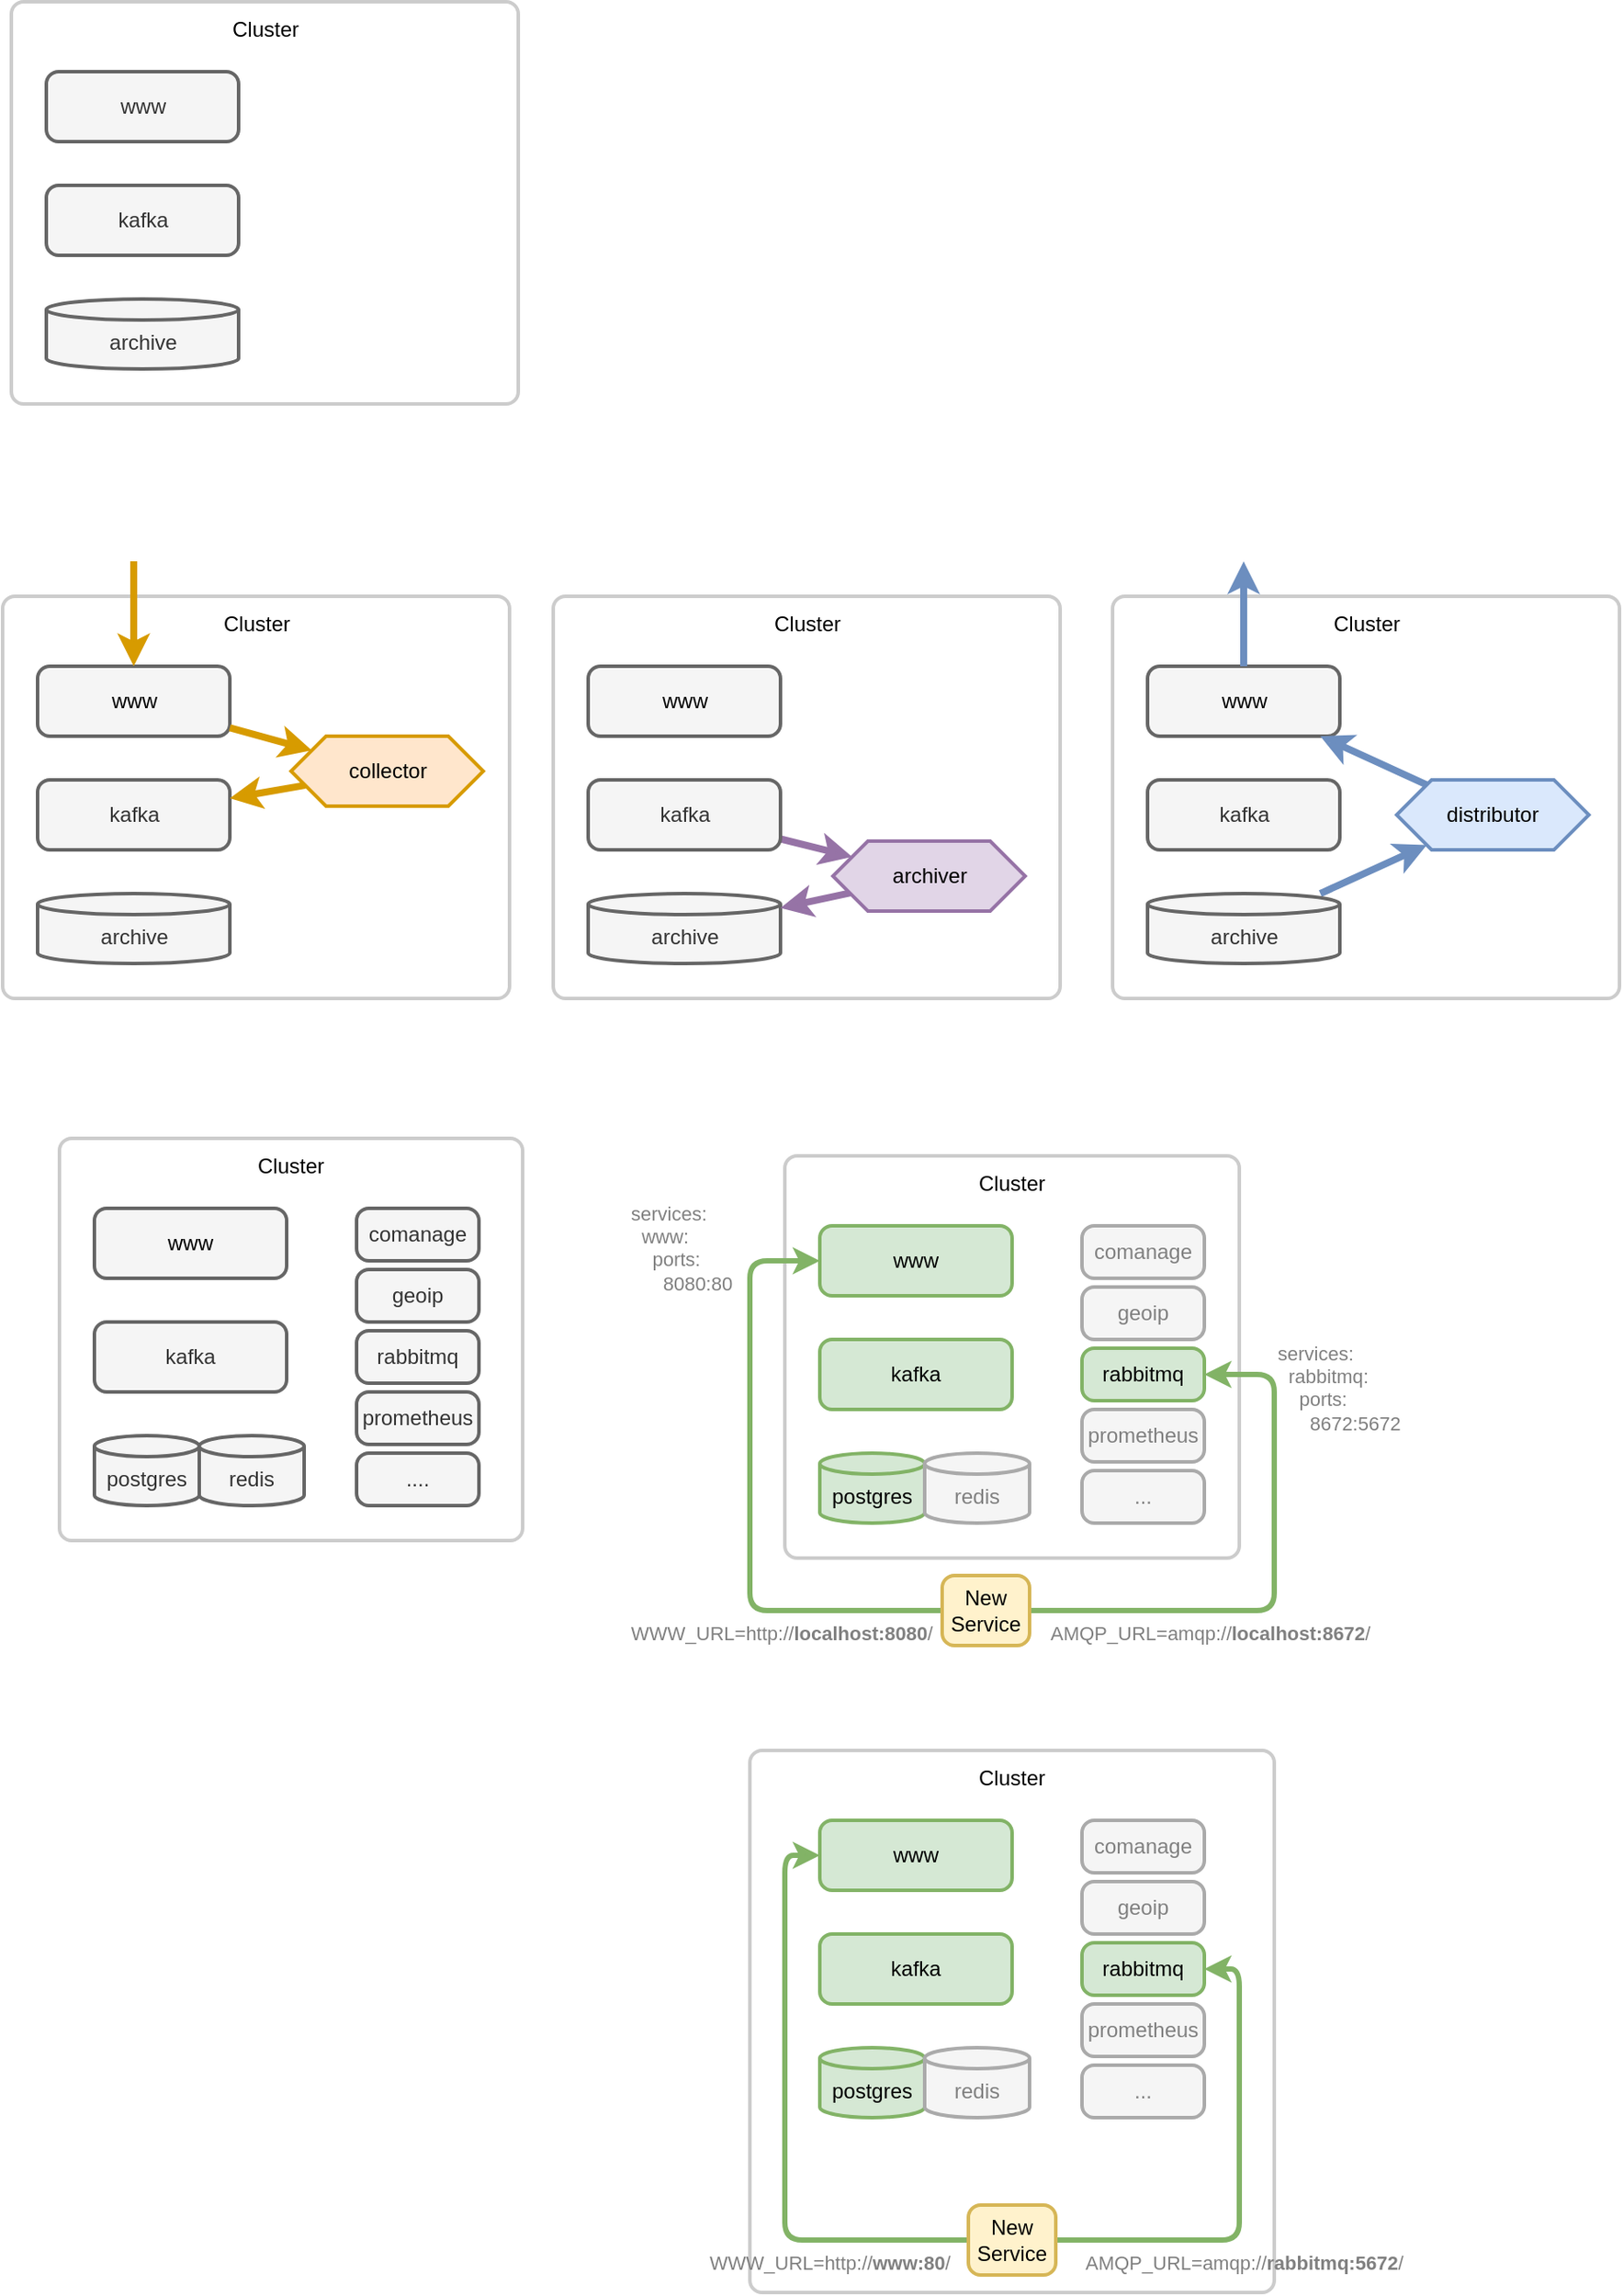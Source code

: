 <mxfile version="14.6.13" type="device"><diagram id="-VsEtAfE2rpOgw_YnNsa" name="Page-1"><mxGraphModel dx="1032" dy="1770" grid="1" gridSize="10" guides="1" tooltips="1" connect="1" arrows="1" fold="1" page="0" pageScale="1" pageWidth="850" pageHeight="1100" math="0" shadow="0"><root><mxCell id="0"/><mxCell id="1" style="" parent="0"/><mxCell id="XB2Akl6cawF2deGfc-03-5" value="Cluster" style="rounded=1;html=1;absoluteArcSize=1;arcSize=14;strokeWidth=2;shadow=0;glass=0;labelBackgroundColor=none;fontSize=12;align=center;whiteSpace=wrap;container=1;dropTarget=1;recursiveResize=0;collapsible=0;verticalAlign=top;spacing=4;fillColor=none;strokeColor=#CCCCCC;" parent="1" vertex="1"><mxGeometry x="-212.5" y="-830" width="290" height="230" as="geometry"/></mxCell><mxCell id="XB2Akl6cawF2deGfc-03-2" value="www" style="rounded=1;html=1;absoluteArcSize=1;arcSize=14;strokeWidth=2;shadow=0;glass=0;labelBackgroundColor=none;fillColor=#f5f5f5;fontSize=12;align=center;strokeColor=#666666;whiteSpace=wrap;fontColor=#333333;" parent="XB2Akl6cawF2deGfc-03-5" vertex="1"><mxGeometry x="20" y="40" width="110" height="40" as="geometry"/></mxCell><mxCell id="XB2Akl6cawF2deGfc-03-3" value="archive" style="shape=cylinder3;whiteSpace=wrap;html=1;boundedLbl=1;backgroundOutline=1;size=6;shadow=0;fontFamily=Helvetica;fontSize=12;fontColor=#333333;align=center;strokeColor=#666666;strokeWidth=2;fillColor=#f5f5f5;" parent="XB2Akl6cawF2deGfc-03-5" vertex="1"><mxGeometry x="20" y="170" width="110" height="40" as="geometry"/></mxCell><mxCell id="XB2Akl6cawF2deGfc-03-1" value="kafka" style="rounded=1;html=1;absoluteArcSize=1;arcSize=14;strokeWidth=2;shadow=0;glass=0;labelBackgroundColor=none;fillColor=#f5f5f5;fontSize=12;align=center;strokeColor=#666666;whiteSpace=wrap;fontColor=#333333;" parent="XB2Akl6cawF2deGfc-03-5" vertex="1"><mxGeometry x="20" y="105" width="110" height="40" as="geometry"/></mxCell><mxCell id="XB2Akl6cawF2deGfc-03-7" value="Cluster" style="rounded=1;html=1;absoluteArcSize=1;arcSize=14;strokeWidth=2;shadow=0;glass=0;labelBackgroundColor=none;fontSize=12;align=center;whiteSpace=wrap;container=1;dropTarget=1;recursiveResize=0;collapsible=0;verticalAlign=top;spacing=4;fillColor=none;strokeColor=#CCCCCC;" parent="1" vertex="1"><mxGeometry x="-217.5" y="-490" width="290" height="230" as="geometry"/></mxCell><mxCell id="XB2Akl6cawF2deGfc-03-8" value="&lt;span style=&quot;color: rgb(0 , 0 , 0)&quot;&gt;www&lt;/span&gt;" style="rounded=1;html=1;absoluteArcSize=1;arcSize=14;strokeWidth=2;shadow=0;glass=0;labelBackgroundColor=none;fillColor=#f5f5f5;fontSize=12;align=center;strokeColor=#666666;whiteSpace=wrap;fontColor=#333333;" parent="XB2Akl6cawF2deGfc-03-7" vertex="1"><mxGeometry x="20" y="40" width="110" height="40" as="geometry"/></mxCell><mxCell id="XB2Akl6cawF2deGfc-03-9" value="archive" style="shape=cylinder3;whiteSpace=wrap;html=1;boundedLbl=1;backgroundOutline=1;size=6;shadow=0;fontFamily=Helvetica;fontSize=12;fontColor=#333333;align=center;strokeColor=#666666;strokeWidth=2;fillColor=#f5f5f5;" parent="XB2Akl6cawF2deGfc-03-7" vertex="1"><mxGeometry x="20" y="170" width="110" height="40" as="geometry"/></mxCell><mxCell id="XB2Akl6cawF2deGfc-03-10" value="kafka" style="rounded=1;html=1;absoluteArcSize=1;arcSize=14;strokeWidth=2;shadow=0;glass=0;labelBackgroundColor=none;fillColor=#f5f5f5;fontSize=12;align=center;strokeColor=#666666;whiteSpace=wrap;fontColor=#333333;" parent="XB2Akl6cawF2deGfc-03-7" vertex="1"><mxGeometry x="20" y="105" width="110" height="40" as="geometry"/></mxCell><mxCell id="XB2Akl6cawF2deGfc-03-16" style="orthogonalLoop=1;jettySize=auto;html=1;startArrow=none;startFill=0;endArrow=classic;endFill=1;strokeColor=#d79b00;strokeWidth=4;fillColor=#ffe6cc;" parent="XB2Akl6cawF2deGfc-03-7" source="XB2Akl6cawF2deGfc-03-6" target="XB2Akl6cawF2deGfc-03-10" edge="1"><mxGeometry relative="1" as="geometry"/></mxCell><mxCell id="XB2Akl6cawF2deGfc-03-6" value="collector" style="shape=hexagon;perimeter=hexagonPerimeter2;whiteSpace=wrap;html=1;fixedSize=1;shadow=0;fontFamily=Helvetica;fontSize=12;fontColor=#000000;align=center;strokeColor=#d79b00;strokeWidth=2;fillColor=#ffe6cc;" parent="XB2Akl6cawF2deGfc-03-7" vertex="1"><mxGeometry x="165" y="80" width="110" height="40" as="geometry"/></mxCell><mxCell id="XB2Akl6cawF2deGfc-03-15" value="" style="endArrow=classic;html=1;strokeColor=#d79b00;strokeWidth=4;fillColor=#ffe6cc;" parent="XB2Akl6cawF2deGfc-03-7" source="XB2Akl6cawF2deGfc-03-8" target="XB2Akl6cawF2deGfc-03-6" edge="1"><mxGeometry width="50" height="50" relative="1" as="geometry"><mxPoint x="85" y="-10" as="sourcePoint"/><mxPoint x="85" y="50" as="targetPoint"/></mxGeometry></mxCell><mxCell id="XB2Akl6cawF2deGfc-03-14" value="" style="endArrow=classic;html=1;strokeColor=#d79b00;strokeWidth=4;fillColor=#ffe6cc;entryX=0.5;entryY=0;entryDx=0;entryDy=0;" parent="1" target="XB2Akl6cawF2deGfc-03-8" edge="1"><mxGeometry width="50" height="50" relative="1" as="geometry"><mxPoint x="-142.5" y="-510" as="sourcePoint"/><mxPoint x="7.5" y="-480" as="targetPoint"/></mxGeometry></mxCell><mxCell id="XB2Akl6cawF2deGfc-03-17" value="Cluster" style="rounded=1;html=1;absoluteArcSize=1;arcSize=14;strokeWidth=2;shadow=0;glass=0;labelBackgroundColor=none;fontSize=12;align=center;whiteSpace=wrap;container=1;dropTarget=1;recursiveResize=0;collapsible=0;verticalAlign=top;spacing=4;fillColor=none;strokeColor=#CCCCCC;" parent="1" vertex="1"><mxGeometry x="97.5" y="-490" width="290" height="230" as="geometry"/></mxCell><mxCell id="XB2Akl6cawF2deGfc-03-18" value="&lt;span style=&quot;color: rgb(0 , 0 , 0)&quot;&gt;www&lt;/span&gt;" style="rounded=1;html=1;absoluteArcSize=1;arcSize=14;strokeWidth=2;shadow=0;glass=0;labelBackgroundColor=none;fillColor=#f5f5f5;fontSize=12;align=center;strokeColor=#666666;whiteSpace=wrap;fontColor=#333333;" parent="XB2Akl6cawF2deGfc-03-17" vertex="1"><mxGeometry x="20" y="40" width="110" height="40" as="geometry"/></mxCell><mxCell id="XB2Akl6cawF2deGfc-03-19" value="archive" style="shape=cylinder3;whiteSpace=wrap;html=1;boundedLbl=1;backgroundOutline=1;size=6;shadow=0;fontFamily=Helvetica;fontSize=12;fontColor=#333333;align=center;strokeColor=#666666;strokeWidth=2;fillColor=#f5f5f5;" parent="XB2Akl6cawF2deGfc-03-17" vertex="1"><mxGeometry x="20" y="170" width="110" height="40" as="geometry"/></mxCell><mxCell id="XB2Akl6cawF2deGfc-03-22" style="edgeStyle=none;orthogonalLoop=1;jettySize=auto;html=1;startArrow=none;startFill=0;endArrow=classic;endFill=1;strokeColor=#9673a6;strokeWidth=4;fillColor=#e1d5e7;" parent="XB2Akl6cawF2deGfc-03-17" source="XB2Akl6cawF2deGfc-03-20" target="XB2Akl6cawF2deGfc-03-21" edge="1"><mxGeometry relative="1" as="geometry"/></mxCell><mxCell id="XB2Akl6cawF2deGfc-03-20" value="kafka" style="rounded=1;html=1;absoluteArcSize=1;arcSize=14;strokeWidth=2;shadow=0;glass=0;labelBackgroundColor=none;fillColor=#f5f5f5;fontSize=12;align=center;strokeColor=#666666;whiteSpace=wrap;fontColor=#333333;" parent="XB2Akl6cawF2deGfc-03-17" vertex="1"><mxGeometry x="20" y="105" width="110" height="40" as="geometry"/></mxCell><mxCell id="XB2Akl6cawF2deGfc-03-23" style="edgeStyle=none;orthogonalLoop=1;jettySize=auto;html=1;startArrow=none;startFill=0;endArrow=classic;endFill=1;strokeColor=#9673a6;strokeWidth=4;fillColor=#e1d5e7;" parent="XB2Akl6cawF2deGfc-03-17" source="XB2Akl6cawF2deGfc-03-21" target="XB2Akl6cawF2deGfc-03-19" edge="1"><mxGeometry relative="1" as="geometry"/></mxCell><mxCell id="XB2Akl6cawF2deGfc-03-21" value="archiver" style="shape=hexagon;perimeter=hexagonPerimeter2;whiteSpace=wrap;html=1;fixedSize=1;shadow=0;fontFamily=Helvetica;fontSize=12;align=center;strokeColor=#9673a6;strokeWidth=2;fillColor=#e1d5e7;" parent="XB2Akl6cawF2deGfc-03-17" vertex="1"><mxGeometry x="160" y="140" width="110" height="40" as="geometry"/></mxCell><mxCell id="XB2Akl6cawF2deGfc-03-24" value="Cluster" style="rounded=1;html=1;absoluteArcSize=1;arcSize=14;strokeWidth=2;shadow=0;glass=0;labelBackgroundColor=none;fontSize=12;align=center;whiteSpace=wrap;container=1;dropTarget=1;recursiveResize=0;collapsible=0;verticalAlign=top;spacing=4;fillColor=none;strokeColor=#CCCCCC;" parent="1" vertex="1"><mxGeometry x="417.5" y="-490" width="290" height="230" as="geometry"/></mxCell><mxCell id="XB2Akl6cawF2deGfc-03-25" value="&lt;span style=&quot;color: rgb(0 , 0 , 0)&quot;&gt;www&lt;/span&gt;" style="rounded=1;html=1;absoluteArcSize=1;arcSize=14;strokeWidth=2;shadow=0;glass=0;labelBackgroundColor=none;fillColor=#f5f5f5;fontSize=12;align=center;strokeColor=#666666;whiteSpace=wrap;fontColor=#333333;" parent="XB2Akl6cawF2deGfc-03-24" vertex="1"><mxGeometry x="20" y="40" width="110" height="40" as="geometry"/></mxCell><mxCell id="XB2Akl6cawF2deGfc-03-29" style="edgeStyle=none;orthogonalLoop=1;jettySize=auto;html=1;startArrow=none;startFill=0;endArrow=classic;endFill=1;strokeColor=#6c8ebf;strokeWidth=4;fillColor=#dae8fc;" parent="XB2Akl6cawF2deGfc-03-24" source="XB2Akl6cawF2deGfc-03-26" target="XB2Akl6cawF2deGfc-03-28" edge="1"><mxGeometry relative="1" as="geometry"/></mxCell><mxCell id="XB2Akl6cawF2deGfc-03-26" value="archive" style="shape=cylinder3;whiteSpace=wrap;html=1;boundedLbl=1;backgroundOutline=1;size=6;shadow=0;fontFamily=Helvetica;fontSize=12;fontColor=#333333;align=center;strokeColor=#666666;strokeWidth=2;fillColor=#f5f5f5;" parent="XB2Akl6cawF2deGfc-03-24" vertex="1"><mxGeometry x="20" y="170" width="110" height="40" as="geometry"/></mxCell><mxCell id="XB2Akl6cawF2deGfc-03-27" value="kafka" style="rounded=1;html=1;absoluteArcSize=1;arcSize=14;strokeWidth=2;shadow=0;glass=0;labelBackgroundColor=none;fillColor=#f5f5f5;fontSize=12;align=center;strokeColor=#666666;whiteSpace=wrap;fontColor=#333333;" parent="XB2Akl6cawF2deGfc-03-24" vertex="1"><mxGeometry x="20" y="105" width="110" height="40" as="geometry"/></mxCell><mxCell id="XB2Akl6cawF2deGfc-03-30" style="edgeStyle=none;orthogonalLoop=1;jettySize=auto;html=1;startArrow=none;startFill=0;endArrow=classic;endFill=1;strokeColor=#6c8ebf;strokeWidth=4;fillColor=#dae8fc;" parent="XB2Akl6cawF2deGfc-03-24" source="XB2Akl6cawF2deGfc-03-28" target="XB2Akl6cawF2deGfc-03-25" edge="1"><mxGeometry relative="1" as="geometry"/></mxCell><mxCell id="XB2Akl6cawF2deGfc-03-28" value="distributor" style="shape=hexagon;perimeter=hexagonPerimeter2;whiteSpace=wrap;html=1;fixedSize=1;shadow=0;fontFamily=Helvetica;fontSize=12;align=center;strokeColor=#6c8ebf;strokeWidth=2;fillColor=#dae8fc;" parent="XB2Akl6cawF2deGfc-03-24" vertex="1"><mxGeometry x="162.5" y="105" width="110" height="40" as="geometry"/></mxCell><mxCell id="XB2Akl6cawF2deGfc-03-31" style="edgeStyle=none;orthogonalLoop=1;jettySize=auto;html=1;startArrow=none;startFill=0;endArrow=classic;endFill=1;strokeColor=#6c8ebf;strokeWidth=4;fillColor=#dae8fc;" parent="1" source="XB2Akl6cawF2deGfc-03-25" edge="1"><mxGeometry relative="1" as="geometry"><mxPoint x="492.5" y="-510" as="targetPoint"/></mxGeometry></mxCell><mxCell id="XB2Akl6cawF2deGfc-03-32" value="Cluster" style="rounded=1;html=1;absoluteArcSize=1;arcSize=14;strokeWidth=2;shadow=0;glass=0;labelBackgroundColor=none;fontSize=12;align=center;whiteSpace=wrap;container=1;dropTarget=1;recursiveResize=0;collapsible=0;verticalAlign=top;spacing=4;fillColor=none;strokeColor=#CCCCCC;" parent="1" vertex="1"><mxGeometry x="-185" y="-180" width="265" height="230" as="geometry"/></mxCell><mxCell id="XB2Akl6cawF2deGfc-03-33" value="&lt;span style=&quot;color: rgb(0 , 0 , 0)&quot;&gt;www&lt;/span&gt;" style="rounded=1;html=1;absoluteArcSize=1;arcSize=14;strokeWidth=2;shadow=0;glass=0;labelBackgroundColor=none;fillColor=#f5f5f5;fontSize=12;align=center;strokeColor=#666666;whiteSpace=wrap;fontColor=#333333;" parent="XB2Akl6cawF2deGfc-03-32" vertex="1"><mxGeometry x="20" y="40" width="110" height="40" as="geometry"/></mxCell><mxCell id="XB2Akl6cawF2deGfc-03-34" value="postgres" style="shape=cylinder3;whiteSpace=wrap;html=1;boundedLbl=1;backgroundOutline=1;size=6;shadow=0;fontFamily=Helvetica;fontSize=12;fontColor=#333333;align=center;strokeColor=#666666;strokeWidth=2;fillColor=#f5f5f5;" parent="XB2Akl6cawF2deGfc-03-32" vertex="1"><mxGeometry x="20" y="170" width="60" height="40" as="geometry"/></mxCell><mxCell id="XB2Akl6cawF2deGfc-03-35" value="kafka" style="rounded=1;html=1;absoluteArcSize=1;arcSize=14;strokeWidth=2;shadow=0;glass=0;labelBackgroundColor=none;fillColor=#f5f5f5;fontSize=12;align=center;strokeColor=#666666;whiteSpace=wrap;fontColor=#333333;" parent="XB2Akl6cawF2deGfc-03-32" vertex="1"><mxGeometry x="20" y="105" width="110" height="40" as="geometry"/></mxCell><mxCell id="XB2Akl6cawF2deGfc-03-48" value="redis" style="shape=cylinder3;whiteSpace=wrap;html=1;boundedLbl=1;backgroundOutline=1;size=6;shadow=0;fontFamily=Helvetica;fontSize=12;fontColor=#333333;align=center;strokeColor=#666666;strokeWidth=2;fillColor=#f5f5f5;" parent="XB2Akl6cawF2deGfc-03-32" vertex="1"><mxGeometry x="80" y="170" width="60" height="40" as="geometry"/></mxCell><mxCell id="XB2Akl6cawF2deGfc-03-50" value="rabbitmq" style="rounded=1;html=1;absoluteArcSize=1;arcSize=14;strokeWidth=2;shadow=0;glass=0;labelBackgroundColor=none;fillColor=#f5f5f5;fontSize=12;align=center;strokeColor=#666666;whiteSpace=wrap;fontColor=#333333;" parent="XB2Akl6cawF2deGfc-03-32" vertex="1"><mxGeometry x="170" y="110" width="70" height="30" as="geometry"/></mxCell><mxCell id="XB2Akl6cawF2deGfc-03-51" value="comanage" style="rounded=1;html=1;absoluteArcSize=1;arcSize=14;strokeWidth=2;shadow=0;glass=0;labelBackgroundColor=none;fillColor=#f5f5f5;fontSize=12;align=center;strokeColor=#666666;whiteSpace=wrap;fontColor=#333333;" parent="XB2Akl6cawF2deGfc-03-32" vertex="1"><mxGeometry x="170" y="40" width="70" height="30" as="geometry"/></mxCell><mxCell id="XB2Akl6cawF2deGfc-03-52" value="geoip" style="rounded=1;html=1;absoluteArcSize=1;arcSize=14;strokeWidth=2;shadow=0;glass=0;labelBackgroundColor=none;fillColor=#f5f5f5;fontSize=12;align=center;strokeColor=#666666;whiteSpace=wrap;fontColor=#333333;" parent="XB2Akl6cawF2deGfc-03-32" vertex="1"><mxGeometry x="170" y="75" width="70" height="30" as="geometry"/></mxCell><mxCell id="XB2Akl6cawF2deGfc-03-53" value="prometheus" style="rounded=1;html=1;absoluteArcSize=1;arcSize=14;strokeWidth=2;shadow=0;glass=0;labelBackgroundColor=none;fillColor=#f5f5f5;fontSize=12;align=center;strokeColor=#666666;whiteSpace=wrap;fontColor=#333333;" parent="XB2Akl6cawF2deGfc-03-32" vertex="1"><mxGeometry x="170" y="145" width="70" height="30" as="geometry"/></mxCell><mxCell id="vGw0N0GlC2B5AYz0tSW--1" value="...." style="rounded=1;html=1;absoluteArcSize=1;arcSize=14;strokeWidth=2;shadow=0;glass=0;labelBackgroundColor=none;fillColor=#f5f5f5;fontSize=12;align=center;strokeColor=#666666;whiteSpace=wrap;fontColor=#333333;" vertex="1" parent="XB2Akl6cawF2deGfc-03-32"><mxGeometry x="170" y="180" width="70" height="30" as="geometry"/></mxCell><mxCell id="vGw0N0GlC2B5AYz0tSW--42" value="" style="group" vertex="1" connectable="0" parent="1"><mxGeometry x="140" y="-170" width="460" height="280" as="geometry"/></mxCell><mxCell id="vGw0N0GlC2B5AYz0tSW--2" value="Cluster" style="rounded=1;html=1;absoluteArcSize=1;arcSize=14;strokeWidth=2;shadow=0;glass=0;labelBackgroundColor=none;fontSize=12;align=center;whiteSpace=wrap;container=1;dropTarget=1;recursiveResize=0;collapsible=0;verticalAlign=top;spacing=4;fillColor=none;strokeColor=#CCCCCC;" vertex="1" parent="vGw0N0GlC2B5AYz0tSW--42"><mxGeometry x="90" width="260" height="230" as="geometry"/></mxCell><mxCell id="vGw0N0GlC2B5AYz0tSW--3" value="www" style="rounded=1;html=1;absoluteArcSize=1;arcSize=14;strokeWidth=2;shadow=0;glass=0;labelBackgroundColor=none;fontSize=12;align=center;whiteSpace=wrap;fillColor=#d5e8d4;strokeColor=#82b366;" vertex="1" parent="vGw0N0GlC2B5AYz0tSW--2"><mxGeometry x="20" y="40" width="110" height="40" as="geometry"/></mxCell><mxCell id="vGw0N0GlC2B5AYz0tSW--4" value="postgres" style="shape=cylinder3;whiteSpace=wrap;html=1;boundedLbl=1;backgroundOutline=1;size=6;shadow=0;fontFamily=Helvetica;fontSize=12;align=center;strokeWidth=2;fillColor=#d5e8d4;strokeColor=#82b366;" vertex="1" parent="vGw0N0GlC2B5AYz0tSW--2"><mxGeometry x="20" y="170" width="60" height="40" as="geometry"/></mxCell><mxCell id="vGw0N0GlC2B5AYz0tSW--5" value="kafka" style="rounded=1;html=1;absoluteArcSize=1;arcSize=14;strokeWidth=2;shadow=0;glass=0;labelBackgroundColor=none;fontSize=12;align=center;whiteSpace=wrap;fillColor=#d5e8d4;strokeColor=#82b366;" vertex="1" parent="vGw0N0GlC2B5AYz0tSW--2"><mxGeometry x="20" y="105" width="110" height="40" as="geometry"/></mxCell><mxCell id="vGw0N0GlC2B5AYz0tSW--6" value="redis" style="shape=cylinder3;whiteSpace=wrap;html=1;boundedLbl=1;backgroundOutline=1;size=6;shadow=0;fontFamily=Helvetica;fontSize=12;fontColor=#808080;align=center;strokeColor=#aaaaaa;strokeWidth=2;fillColor=#f5f5f5;rounded=1;glass=0;arcSize=14;" vertex="1" parent="vGw0N0GlC2B5AYz0tSW--2"><mxGeometry x="80" y="170" width="60" height="40" as="geometry"/></mxCell><mxCell id="vGw0N0GlC2B5AYz0tSW--7" value="rabbitmq" style="rounded=1;html=1;absoluteArcSize=1;arcSize=14;strokeWidth=2;shadow=0;glass=0;labelBackgroundColor=none;fontSize=12;align=center;whiteSpace=wrap;fillColor=#d5e8d4;strokeColor=#82b366;" vertex="1" parent="vGw0N0GlC2B5AYz0tSW--2"><mxGeometry x="170" y="110" width="70" height="30" as="geometry"/></mxCell><mxCell id="vGw0N0GlC2B5AYz0tSW--8" value="comanage" style="rounded=1;html=1;absoluteArcSize=1;arcSize=14;strokeWidth=2;shadow=0;glass=0;labelBackgroundColor=none;fillColor=#f5f5f5;fontSize=12;align=center;strokeColor=#aaaaaa;whiteSpace=wrap;fontColor=#808080;" vertex="1" parent="vGw0N0GlC2B5AYz0tSW--2"><mxGeometry x="170" y="40" width="70" height="30" as="geometry"/></mxCell><mxCell id="vGw0N0GlC2B5AYz0tSW--9" value="geoip" style="rounded=1;html=1;absoluteArcSize=1;arcSize=14;strokeWidth=2;shadow=0;glass=0;labelBackgroundColor=none;fillColor=#f5f5f5;fontSize=12;align=center;strokeColor=#aaaaaa;whiteSpace=wrap;fontColor=#808080;" vertex="1" parent="vGw0N0GlC2B5AYz0tSW--2"><mxGeometry x="170" y="75" width="70" height="30" as="geometry"/></mxCell><mxCell id="vGw0N0GlC2B5AYz0tSW--10" value="prometheus" style="rounded=1;html=1;absoluteArcSize=1;arcSize=14;strokeWidth=2;shadow=0;glass=0;labelBackgroundColor=none;fillColor=#f5f5f5;fontSize=12;align=center;strokeColor=#aaaaaa;whiteSpace=wrap;fontColor=#808080;" vertex="1" parent="vGw0N0GlC2B5AYz0tSW--2"><mxGeometry x="170" y="145" width="70" height="30" as="geometry"/></mxCell><mxCell id="vGw0N0GlC2B5AYz0tSW--11" value="..." style="rounded=1;html=1;absoluteArcSize=1;arcSize=14;strokeWidth=2;shadow=0;glass=0;labelBackgroundColor=none;fontSize=12;align=center;whiteSpace=wrap;fillColor=#f5f5f5;strokeColor=#aaaaaa;fontColor=#808080;" vertex="1" parent="vGw0N0GlC2B5AYz0tSW--2"><mxGeometry x="170" y="180" width="70" height="30" as="geometry"/></mxCell><mxCell id="vGw0N0GlC2B5AYz0tSW--27" style="edgeStyle=orthogonalEdgeStyle;rounded=1;orthogonalLoop=1;jettySize=auto;html=1;fontColor=#000000;strokeColor=#82b366;strokeWidth=3;fillColor=#d5e8d4;endFill=1;startFill=0;" edge="1" parent="vGw0N0GlC2B5AYz0tSW--42" source="vGw0N0GlC2B5AYz0tSW--26" target="vGw0N0GlC2B5AYz0tSW--3"><mxGeometry relative="1" as="geometry"><Array as="points"><mxPoint x="70" y="260"/><mxPoint x="70" y="60"/></Array></mxGeometry></mxCell><mxCell id="vGw0N0GlC2B5AYz0tSW--29" style="edgeStyle=orthogonalEdgeStyle;orthogonalLoop=1;jettySize=auto;html=1;startFill=0;endFill=1;strokeColor=#82b366;strokeWidth=3;fillColor=#d5e8d4;" edge="1" parent="vGw0N0GlC2B5AYz0tSW--42" source="vGw0N0GlC2B5AYz0tSW--26" target="vGw0N0GlC2B5AYz0tSW--7"><mxGeometry relative="1" as="geometry"><Array as="points"><mxPoint x="370" y="260"/><mxPoint x="370" y="125"/></Array></mxGeometry></mxCell><mxCell id="vGw0N0GlC2B5AYz0tSW--26" value="New Service" style="rounded=1;html=1;absoluteArcSize=1;arcSize=14;strokeWidth=2;shadow=0;glass=0;labelBackgroundColor=none;fillColor=#fff2cc;fontSize=12;align=center;strokeColor=#d6b656;whiteSpace=wrap;" vertex="1" parent="vGw0N0GlC2B5AYz0tSW--42"><mxGeometry x="180" y="240" width="50" height="40" as="geometry"/></mxCell><mxCell id="vGw0N0GlC2B5AYz0tSW--32" value="services:&lt;br&gt;&amp;nbsp; www:&lt;br&gt;&amp;nbsp; &amp;nbsp; ports:&lt;br&gt;&amp;nbsp; &amp;nbsp; &amp;nbsp; 8080:80" style="text;html=1;strokeColor=none;fillColor=none;align=left;verticalAlign=top;whiteSpace=wrap;rounded=0;fontColor=#808080;fontSize=11;" vertex="1" parent="vGw0N0GlC2B5AYz0tSW--42"><mxGeometry y="20" width="80" height="50" as="geometry"/></mxCell><mxCell id="vGw0N0GlC2B5AYz0tSW--33" value="services:&lt;br&gt;&amp;nbsp; rabbitmq:&lt;br style=&quot;font-size: 11px&quot;&gt;&amp;nbsp; &amp;nbsp; ports:&lt;br style=&quot;font-size: 11px&quot;&gt;&amp;nbsp; &amp;nbsp; &amp;nbsp; 8672:5672" style="text;html=1;strokeColor=none;fillColor=none;align=left;verticalAlign=top;whiteSpace=wrap;rounded=0;fontColor=#808080;fontSize=11;" vertex="1" parent="vGw0N0GlC2B5AYz0tSW--42"><mxGeometry x="370" y="100" width="90" height="50" as="geometry"/></mxCell><mxCell id="vGw0N0GlC2B5AYz0tSW--34" value="AMQP_URL=amqp://&lt;b&gt;localhost:8672&lt;/b&gt;/" style="text;html=1;strokeColor=none;fillColor=none;align=left;verticalAlign=top;whiteSpace=wrap;rounded=0;fontColor=#808080;fontSize=11;" vertex="1" parent="vGw0N0GlC2B5AYz0tSW--42"><mxGeometry x="240" y="260" width="190" height="20" as="geometry"/></mxCell><mxCell id="vGw0N0GlC2B5AYz0tSW--35" value="WWW_URL=http://&lt;b&gt;localhost:8080&lt;/b&gt;/" style="text;html=1;strokeColor=none;fillColor=none;align=left;verticalAlign=top;whiteSpace=wrap;rounded=0;fontColor=#808080;fontSize=11;" vertex="1" parent="vGw0N0GlC2B5AYz0tSW--42"><mxGeometry y="260" width="190" height="20" as="geometry"/></mxCell><mxCell id="vGw0N0GlC2B5AYz0tSW--43" value="" style="group" vertex="1" connectable="0" parent="1"><mxGeometry x="210" y="170" width="380" height="310" as="geometry"/></mxCell><mxCell id="vGw0N0GlC2B5AYz0tSW--15" value="Cluster" style="rounded=1;html=1;absoluteArcSize=1;arcSize=14;strokeWidth=2;shadow=0;glass=0;labelBackgroundColor=none;fontSize=12;align=center;whiteSpace=wrap;container=1;dropTarget=1;recursiveResize=0;collapsible=0;verticalAlign=top;spacing=4;fillColor=none;strokeColor=#CCCCCC;" vertex="1" parent="vGw0N0GlC2B5AYz0tSW--43"><mxGeometry width="300" height="310" as="geometry"/></mxCell><mxCell id="vGw0N0GlC2B5AYz0tSW--16" value="www" style="rounded=1;html=1;absoluteArcSize=1;arcSize=14;strokeWidth=2;shadow=0;glass=0;labelBackgroundColor=none;fontSize=12;align=center;whiteSpace=wrap;fillColor=#d5e8d4;strokeColor=#82b366;" vertex="1" parent="vGw0N0GlC2B5AYz0tSW--15"><mxGeometry x="40" y="40" width="110" height="40" as="geometry"/></mxCell><mxCell id="vGw0N0GlC2B5AYz0tSW--17" value="postgres" style="shape=cylinder3;whiteSpace=wrap;html=1;boundedLbl=1;backgroundOutline=1;size=6;shadow=0;fontFamily=Helvetica;fontSize=12;align=center;strokeWidth=2;fillColor=#d5e8d4;strokeColor=#82b366;" vertex="1" parent="vGw0N0GlC2B5AYz0tSW--15"><mxGeometry x="40" y="170" width="60" height="40" as="geometry"/></mxCell><mxCell id="vGw0N0GlC2B5AYz0tSW--18" value="kafka" style="rounded=1;html=1;absoluteArcSize=1;arcSize=14;strokeWidth=2;shadow=0;glass=0;labelBackgroundColor=none;fontSize=12;align=center;whiteSpace=wrap;fillColor=#d5e8d4;strokeColor=#82b366;" vertex="1" parent="vGw0N0GlC2B5AYz0tSW--15"><mxGeometry x="40" y="105" width="110" height="40" as="geometry"/></mxCell><mxCell id="vGw0N0GlC2B5AYz0tSW--19" value="redis" style="shape=cylinder3;whiteSpace=wrap;html=1;boundedLbl=1;backgroundOutline=1;size=6;shadow=0;fontFamily=Helvetica;fontSize=12;fontColor=#808080;align=center;strokeColor=#aaaaaa;strokeWidth=2;fillColor=#f5f5f5;rounded=1;glass=0;arcSize=14;" vertex="1" parent="vGw0N0GlC2B5AYz0tSW--15"><mxGeometry x="100" y="170" width="60" height="40" as="geometry"/></mxCell><mxCell id="vGw0N0GlC2B5AYz0tSW--20" value="rabbitmq" style="rounded=1;html=1;absoluteArcSize=1;arcSize=14;strokeWidth=2;shadow=0;glass=0;labelBackgroundColor=none;fontSize=12;align=center;whiteSpace=wrap;fillColor=#d5e8d4;strokeColor=#82b366;" vertex="1" parent="vGw0N0GlC2B5AYz0tSW--15"><mxGeometry x="190" y="110" width="70" height="30" as="geometry"/></mxCell><mxCell id="vGw0N0GlC2B5AYz0tSW--21" value="comanage" style="rounded=1;html=1;absoluteArcSize=1;arcSize=14;strokeWidth=2;shadow=0;glass=0;labelBackgroundColor=none;fillColor=#f5f5f5;fontSize=12;align=center;strokeColor=#aaaaaa;whiteSpace=wrap;fontColor=#808080;" vertex="1" parent="vGw0N0GlC2B5AYz0tSW--15"><mxGeometry x="190" y="40" width="70" height="30" as="geometry"/></mxCell><mxCell id="vGw0N0GlC2B5AYz0tSW--22" value="geoip" style="rounded=1;html=1;absoluteArcSize=1;arcSize=14;strokeWidth=2;shadow=0;glass=0;labelBackgroundColor=none;fillColor=#f5f5f5;fontSize=12;align=center;strokeColor=#aaaaaa;whiteSpace=wrap;fontColor=#808080;" vertex="1" parent="vGw0N0GlC2B5AYz0tSW--15"><mxGeometry x="190" y="75" width="70" height="30" as="geometry"/></mxCell><mxCell id="vGw0N0GlC2B5AYz0tSW--23" value="prometheus" style="rounded=1;html=1;absoluteArcSize=1;arcSize=14;strokeWidth=2;shadow=0;glass=0;labelBackgroundColor=none;fillColor=#f5f5f5;fontSize=12;align=center;strokeColor=#aaaaaa;whiteSpace=wrap;fontColor=#808080;" vertex="1" parent="vGw0N0GlC2B5AYz0tSW--15"><mxGeometry x="190" y="145" width="70" height="30" as="geometry"/></mxCell><mxCell id="vGw0N0GlC2B5AYz0tSW--24" value="..." style="rounded=1;html=1;absoluteArcSize=1;arcSize=14;strokeWidth=2;shadow=0;glass=0;labelBackgroundColor=none;fontSize=12;align=center;whiteSpace=wrap;fillColor=#f5f5f5;strokeColor=#aaaaaa;fontColor=#808080;" vertex="1" parent="vGw0N0GlC2B5AYz0tSW--15"><mxGeometry x="190" y="180" width="70" height="30" as="geometry"/></mxCell><mxCell id="vGw0N0GlC2B5AYz0tSW--30" style="edgeStyle=orthogonalEdgeStyle;orthogonalLoop=1;jettySize=auto;html=1;startFill=0;endFill=1;strokeColor=#82b366;strokeWidth=3;fillColor=#d5e8d4;" edge="1" parent="vGw0N0GlC2B5AYz0tSW--15" source="vGw0N0GlC2B5AYz0tSW--25" target="vGw0N0GlC2B5AYz0tSW--20"><mxGeometry relative="1" as="geometry"><Array as="points"><mxPoint x="280" y="280"/><mxPoint x="280" y="125"/></Array></mxGeometry></mxCell><mxCell id="vGw0N0GlC2B5AYz0tSW--31" style="edgeStyle=orthogonalEdgeStyle;orthogonalLoop=1;jettySize=auto;html=1;startFill=0;endFill=1;strokeColor=#82b366;strokeWidth=3;fillColor=#d5e8d4;" edge="1" parent="vGw0N0GlC2B5AYz0tSW--15" source="vGw0N0GlC2B5AYz0tSW--25" target="vGw0N0GlC2B5AYz0tSW--16"><mxGeometry relative="1" as="geometry"><Array as="points"><mxPoint x="20" y="280"/><mxPoint x="20" y="60"/></Array></mxGeometry></mxCell><mxCell id="vGw0N0GlC2B5AYz0tSW--25" value="New Service" style="rounded=1;html=1;absoluteArcSize=1;arcSize=14;strokeWidth=2;shadow=0;glass=0;labelBackgroundColor=none;fillColor=#fff2cc;fontSize=12;align=center;strokeColor=#d6b656;whiteSpace=wrap;" vertex="1" parent="vGw0N0GlC2B5AYz0tSW--15"><mxGeometry x="125" y="260" width="50" height="40" as="geometry"/></mxCell><mxCell id="vGw0N0GlC2B5AYz0tSW--38" value="WWW_URL=http://&lt;b&gt;www:80&lt;/b&gt;/" style="text;html=1;strokeColor=none;fillColor=none;align=left;verticalAlign=top;whiteSpace=wrap;rounded=0;fontColor=#808080;fontSize=11;" vertex="1" parent="vGw0N0GlC2B5AYz0tSW--15"><mxGeometry x="-25" y="280" width="195" height="20" as="geometry"/></mxCell><mxCell id="vGw0N0GlC2B5AYz0tSW--36" value="AMQP_URL=amqp://&lt;b&gt;rabbitmq:5672&lt;/b&gt;/" style="text;html=1;strokeColor=none;fillColor=none;align=left;verticalAlign=top;whiteSpace=wrap;rounded=0;fontColor=#808080;fontSize=11;" vertex="1" parent="vGw0N0GlC2B5AYz0tSW--43"><mxGeometry x="190" y="280" width="190" height="20" as="geometry"/></mxCell></root></mxGraphModel></diagram></mxfile>